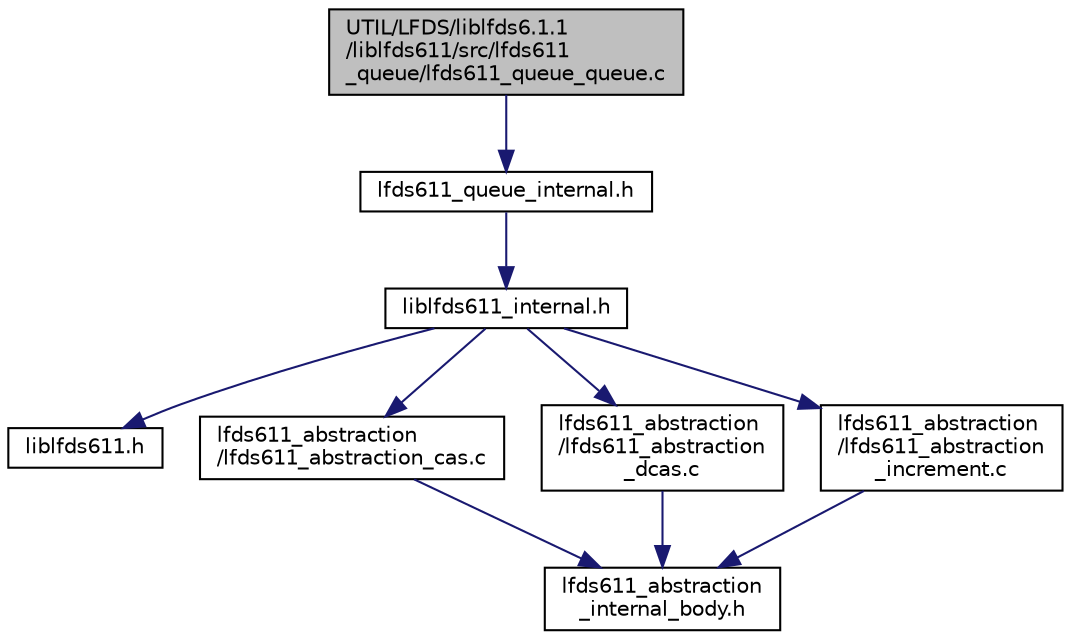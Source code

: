 digraph "UTIL/LFDS/liblfds6.1.1/liblfds611/src/lfds611_queue/lfds611_queue_queue.c"
{
 // LATEX_PDF_SIZE
  edge [fontname="Helvetica",fontsize="10",labelfontname="Helvetica",labelfontsize="10"];
  node [fontname="Helvetica",fontsize="10",shape=record];
  Node1 [label="UTIL/LFDS/liblfds6.1.1\l/liblfds611/src/lfds611\l_queue/lfds611_queue_queue.c",height=0.2,width=0.4,color="black", fillcolor="grey75", style="filled", fontcolor="black",tooltip=" "];
  Node1 -> Node2 [color="midnightblue",fontsize="10",style="solid",fontname="Helvetica"];
  Node2 [label="lfds611_queue_internal.h",height=0.2,width=0.4,color="black", fillcolor="white", style="filled",URL="$lfds611__queue__internal_8h.html",tooltip=" "];
  Node2 -> Node3 [color="midnightblue",fontsize="10",style="solid",fontname="Helvetica"];
  Node3 [label="liblfds611_internal.h",height=0.2,width=0.4,color="black", fillcolor="white", style="filled",URL="$liblfds611__internal_8h.html",tooltip=" "];
  Node3 -> Node4 [color="midnightblue",fontsize="10",style="solid",fontname="Helvetica"];
  Node4 [label="liblfds611.h",height=0.2,width=0.4,color="black", fillcolor="white", style="filled",URL="$liblfds611_8h.html",tooltip=" "];
  Node3 -> Node5 [color="midnightblue",fontsize="10",style="solid",fontname="Helvetica"];
  Node5 [label="lfds611_abstraction\l/lfds611_abstraction_cas.c",height=0.2,width=0.4,color="black", fillcolor="white", style="filled",URL="$lfds611__abstraction__cas_8c.html",tooltip=" "];
  Node5 -> Node6 [color="midnightblue",fontsize="10",style="solid",fontname="Helvetica"];
  Node6 [label="lfds611_abstraction\l_internal_body.h",height=0.2,width=0.4,color="black", fillcolor="white", style="filled",URL="$lfds611__abstraction__internal__body_8h.html",tooltip=" "];
  Node3 -> Node7 [color="midnightblue",fontsize="10",style="solid",fontname="Helvetica"];
  Node7 [label="lfds611_abstraction\l/lfds611_abstraction\l_dcas.c",height=0.2,width=0.4,color="black", fillcolor="white", style="filled",URL="$lfds611__abstraction__dcas_8c.html",tooltip=" "];
  Node7 -> Node6 [color="midnightblue",fontsize="10",style="solid",fontname="Helvetica"];
  Node3 -> Node8 [color="midnightblue",fontsize="10",style="solid",fontname="Helvetica"];
  Node8 [label="lfds611_abstraction\l/lfds611_abstraction\l_increment.c",height=0.2,width=0.4,color="black", fillcolor="white", style="filled",URL="$lfds611__abstraction__increment_8c.html",tooltip=" "];
  Node8 -> Node6 [color="midnightblue",fontsize="10",style="solid",fontname="Helvetica"];
}
